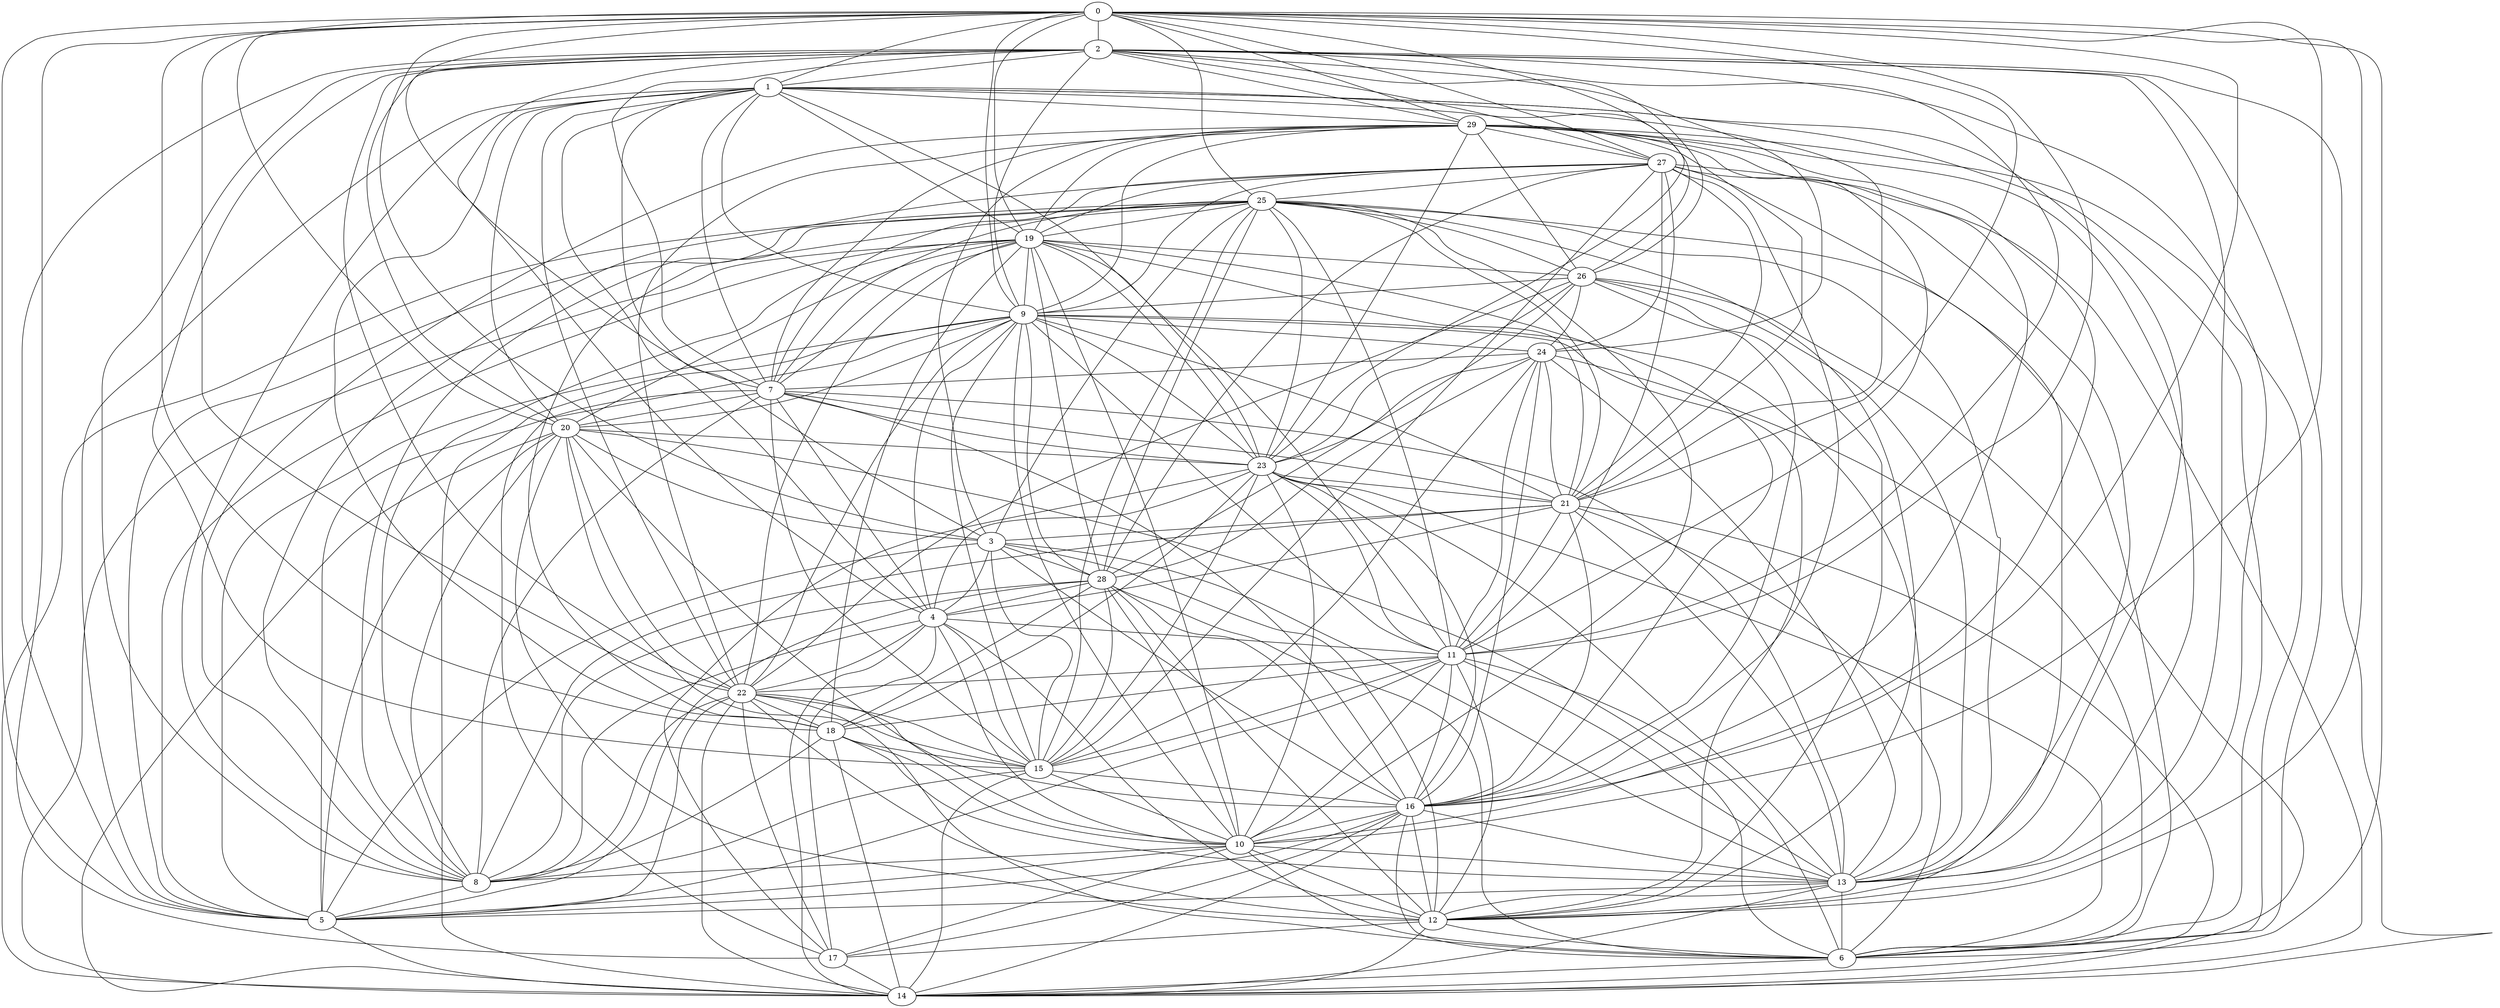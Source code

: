 graph G {
0;
1;
2;
3;
4;
5;
6;
7;
8;
9;
10;
11;
12;
13;
14;
15;
16;
17;
18;
19;
20;
21;
22;
23;
24;
25;
26;
27;
28;
29;
21--27 ;
5--3 ;
25--11 ;
2--27 ;
3--1 ;
11--19 ;
1--20 ;
28--19 ;
9--20 ;
29--6 ;
28--27 ;
24--15 ;
10--0 ;
8--29 ;
18--23 ;
27--24 ;
10--15 ;
0--12 ;
1--21 ;
2--24 ;
20--5 ;
19--26 ;
10--29 ;
16--6 ;
22--15 ;
1--26 ;
15--4 ;
23--17 ;
11--23 ;
25--5 ;
16--28 ;
27--25 ;
9--21 ;
14--26 ;
28--18 ;
28--26 ;
16--26 ;
2--1 ;
12--6 ;
29--0 ;
15--16 ;
10--13 ;
16--29 ;
18--19 ;
10--19 ;
28--25 ;
3--15 ;
8--21 ;
22--6 ;
13--25 ;
19--22 ;
26--9 ;
19--0 ;
2--7 ;
10--9 ;
27--15 ;
16--14 ;
2--13 ;
17--22 ;
16--19 ;
12--17 ;
5--9 ;
13--23 ;
20--15 ;
22--0 ;
11--15 ;
3--28 ;
24--28 ;
20--12 ;
23--19 ;
25--12 ;
11--5 ;
16--3 ;
20--2 ;
7--27 ;
0--2 ;
0--9 ;
29--7 ;
6--24 ;
2--26 ;
16--10 ;
0--23 ;
21--4 ;
22--12 ;
0--7 ;
7--19 ;
11--2 ;
13--14 ;
12--14 ;
11--24 ;
17--4 ;
23--24 ;
11--29 ;
26--25 ;
13--3 ;
29--26 ;
28--15 ;
23--15 ;
29--23 ;
9--11 ;
25--0 ;
28--4 ;
18--0 ;
9--2 ;
9--14 ;
11--22 ;
25--6 ;
10--5 ;
23--25 ;
8--19 ;
17--14 ;
16--24 ;
5--1 ;
21--24 ;
29--21 ;
21--0 ;
24--26 ;
23--21 ;
20--23 ;
22--4 ;
19--20 ;
5--7 ;
27--12 ;
25--14 ;
11--16 ;
15--14 ;
18--14 ;
9--27 ;
22--14 ;
8--7 ;
25--18 ;
8--18 ;
8--1 ;
13--1 ;
5--28 ;
28--6 ;
21--7 ;
7--13 ;
17--10 ;
21--19 ;
6--1 ;
15--2 ;
17--16 ;
6--13 ;
14--2 ;
10--28 ;
16--21 ;
9--19 ;
6--23 ;
12--10 ;
21--6 ;
9--24 ;
1--22 ;
22--5 ;
27--0 ;
15--25 ;
29--2 ;
2--8 ;
20--6 ;
8--5 ;
5--14 ;
4--14 ;
16--23 ;
22--18 ;
28--9 ;
12--11 ;
29--22 ;
20--10 ;
5--19 ;
25--19 ;
24--7 ;
4--1 ;
4--10 ;
10--25 ;
9--12 ;
23--7 ;
3--25 ;
12--3 ;
29--13 ;
0--5 ;
7--25 ;
21--25 ;
8--22 ;
1--0 ;
16--7 ;
15--7 ;
18--15 ;
12--4 ;
23--10 ;
6--14 ;
1--23 ;
12--16 ;
10--8 ;
21--14 ;
10--18 ;
27--13 ;
0--11 ;
15--8 ;
13--5 ;
29--27 ;
28--12 ;
1--9 ;
5--2 ;
2--22 ;
13--26 ;
9--23 ;
8--20 ;
11--18 ;
21--11 ;
1--29 ;
4--8 ;
18--13 ;
9--17 ;
12--2 ;
4--2 ;
26--12 ;
16--27 ;
29--3 ;
13--21 ;
22--9 ;
24--13 ;
16--0 ;
16--5 ;
18--1 ;
27--19 ;
8--28 ;
4--11 ;
14--27 ;
4--23 ;
11--6 ;
7--20 ;
29--19 ;
0--20 ;
9--13 ;
13--12 ;
7--1 ;
9--4 ;
20--14 ;
10--6 ;
11--27 ;
13--11 ;
16--22 ;
20--3 ;
26--23 ;
21--3 ;
20--22 ;
27--8 ;
9--15 ;
7--4 ;
1--19 ;
3--4 ;
19--14 ;
8--25 ;
17--0 ;
26--22 ;
13--16 ;
10--11 ;
6--0 ;
2--6 ;
0--3 ;
29--9 ;
}
